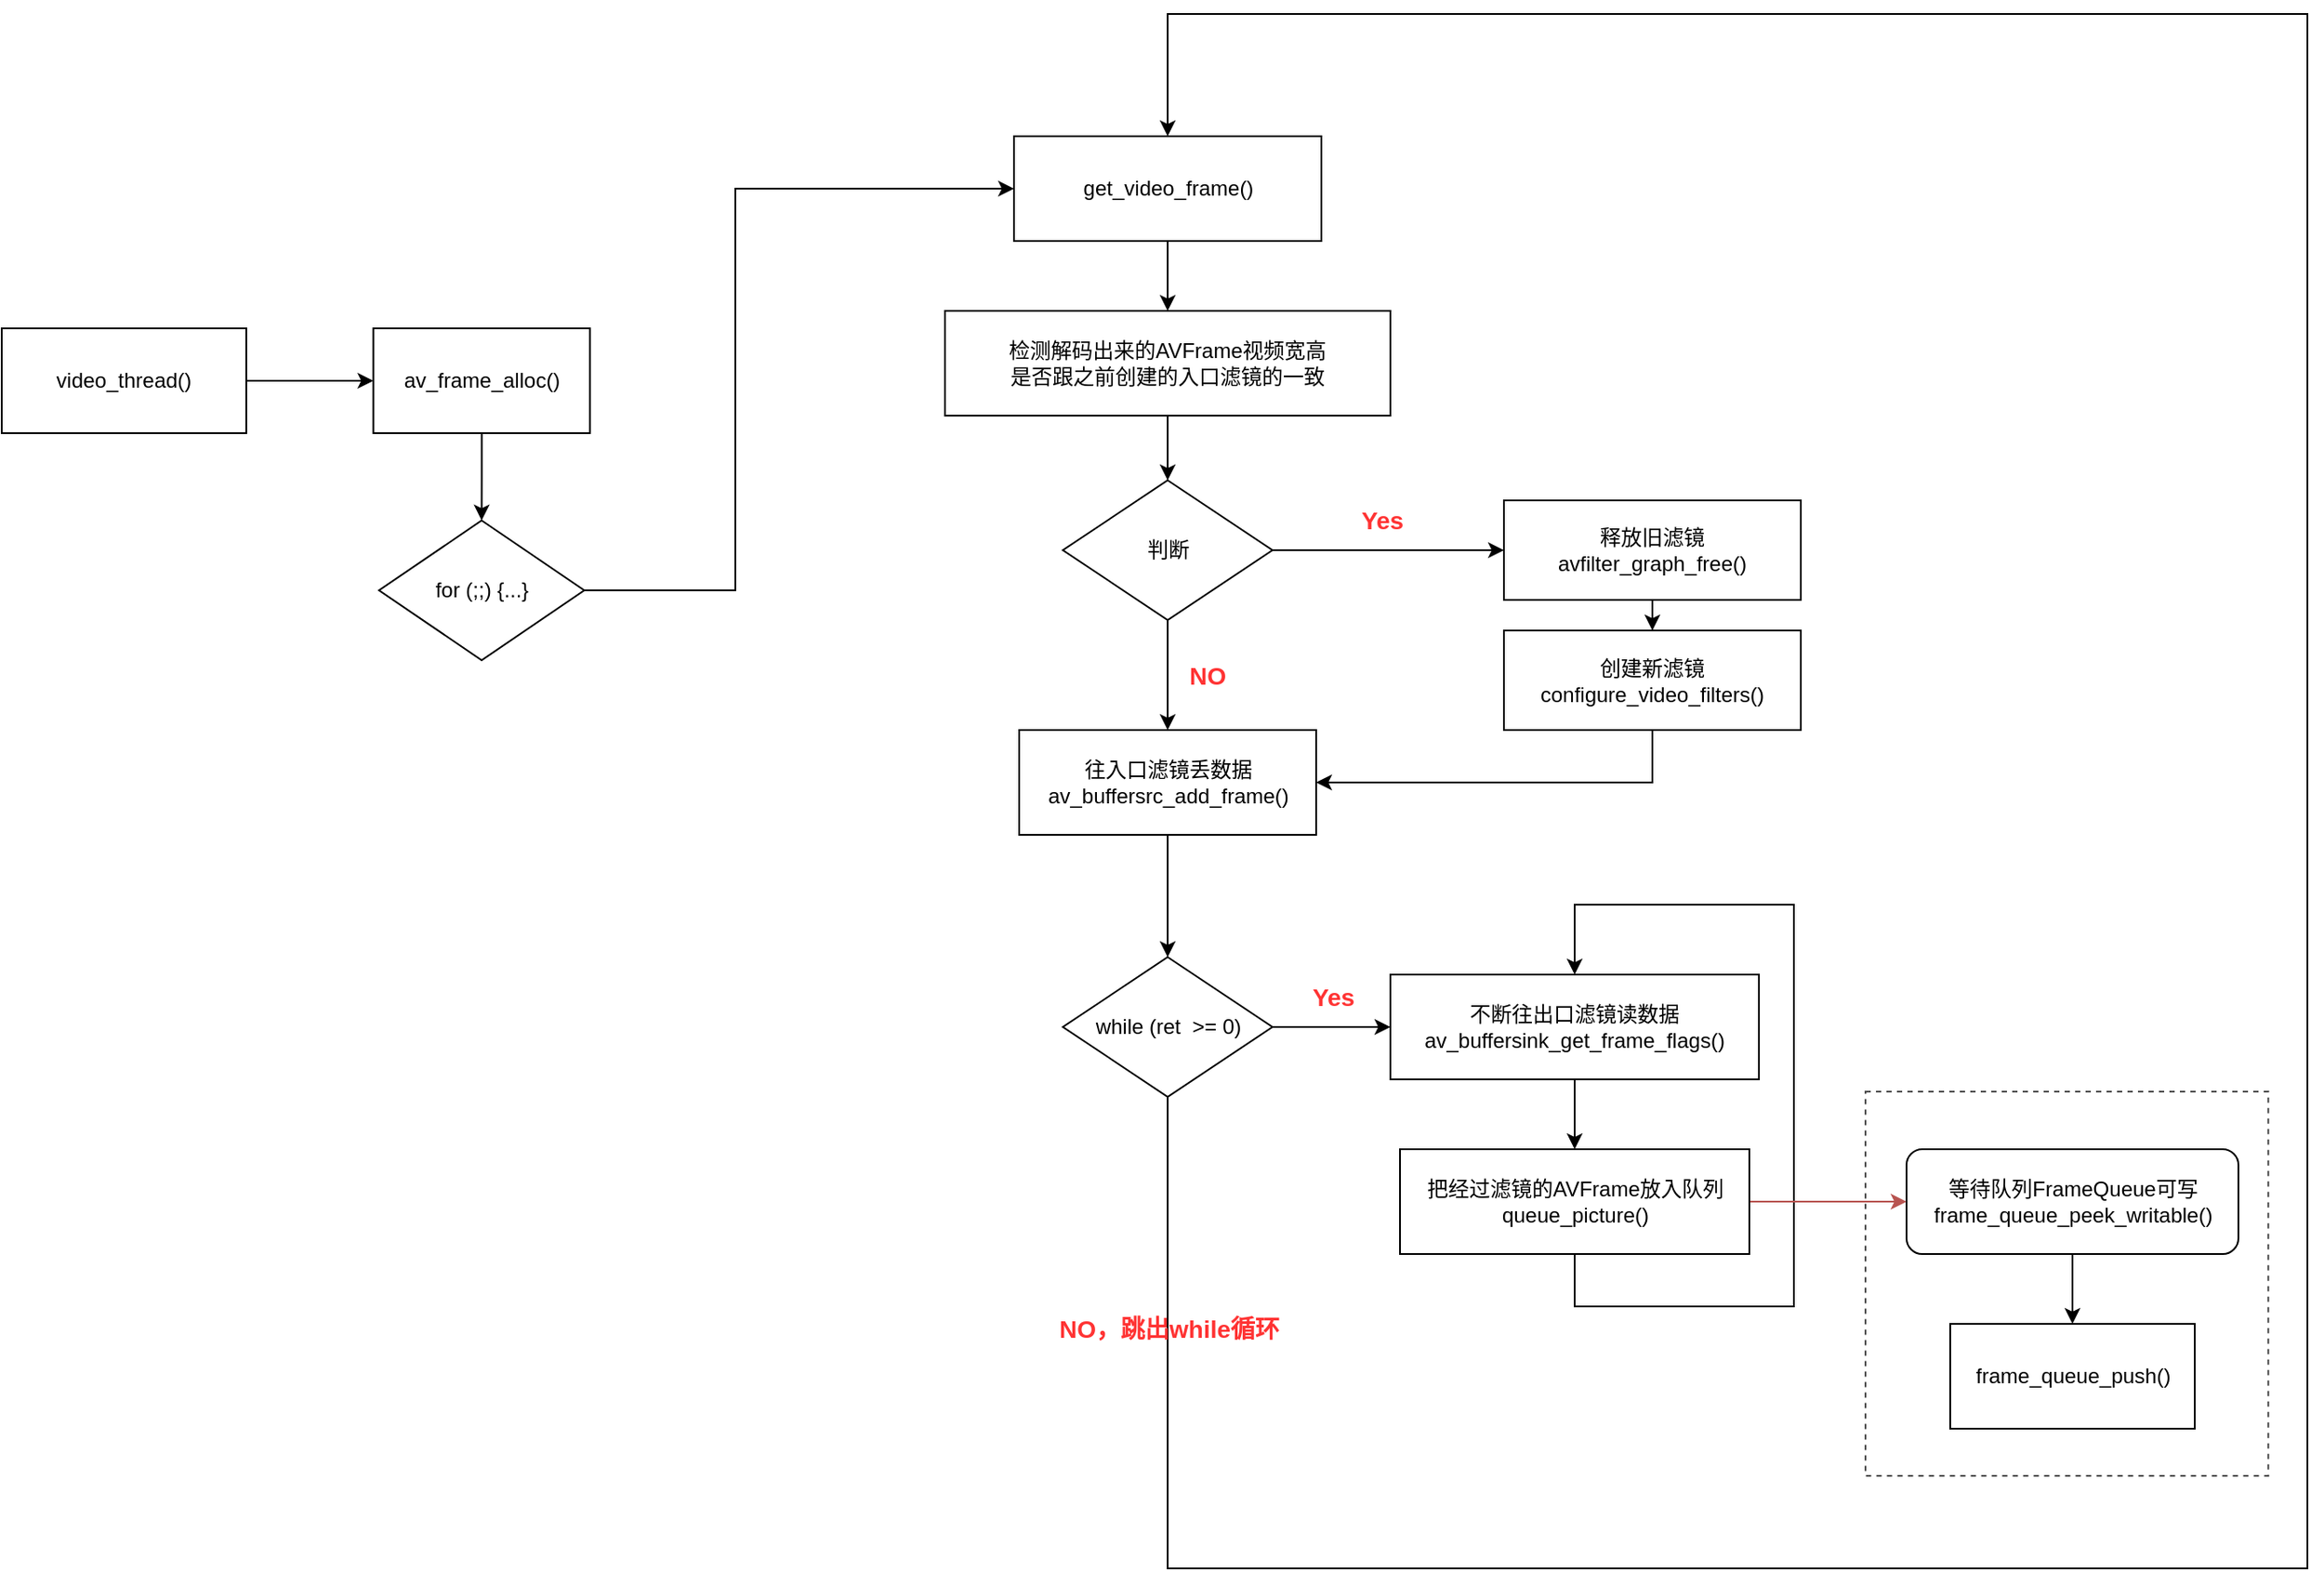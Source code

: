 <mxfile version="20.2.3" type="device"><diagram id="CCSkUD4YMc4SreTmyc2y" name="第 1 页"><mxGraphModel dx="1421" dy="864" grid="1" gridSize="10" guides="1" tooltips="1" connect="1" arrows="1" fold="1" page="1" pageScale="1" pageWidth="827" pageHeight="1169" background="none" math="0" shadow="0"><root><mxCell id="0"/><mxCell id="1" parent="0"/><mxCell id="bE8TXGWHTlNMCQAAbQID-48" value="" style="verticalLabelPosition=bottom;verticalAlign=top;shape=mxgraph.basic.rect;fillColor2=none;strokeWidth=1;size=20;indent=5;html=1;labelBackgroundColor=none;dashed=1;strokeColor=#4D4D4D;shadow=0;fillColor=none;" parent="1" vertex="1"><mxGeometry x="1157" y="717" width="230.63" height="220" as="geometry"/></mxCell><mxCell id="bE8TXGWHTlNMCQAAbQID-1" value="" style="edgeStyle=orthogonalEdgeStyle;rounded=0;orthogonalLoop=1;jettySize=auto;html=1;fontSize=12;" parent="1" source="bE8TXGWHTlNMCQAAbQID-2" target="bE8TXGWHTlNMCQAAbQID-4" edge="1"><mxGeometry relative="1" as="geometry"/></mxCell><mxCell id="bE8TXGWHTlNMCQAAbQID-2" value="video_thread()" style="rounded=0;whiteSpace=wrap;html=1;" parent="1" vertex="1"><mxGeometry x="90" y="280" width="140" height="60" as="geometry"/></mxCell><mxCell id="bE8TXGWHTlNMCQAAbQID-3" value="" style="edgeStyle=orthogonalEdgeStyle;rounded=0;orthogonalLoop=1;jettySize=auto;html=1;fontSize=12;" parent="1" source="bE8TXGWHTlNMCQAAbQID-4" target="bE8TXGWHTlNMCQAAbQID-20" edge="1"><mxGeometry relative="1" as="geometry"/></mxCell><mxCell id="bE8TXGWHTlNMCQAAbQID-4" value="av_frame_alloc()" style="rounded=0;whiteSpace=wrap;html=1;" parent="1" vertex="1"><mxGeometry x="302.75" y="280" width="124" height="60" as="geometry"/></mxCell><mxCell id="bE8TXGWHTlNMCQAAbQID-5" value="" style="edgeStyle=orthogonalEdgeStyle;rounded=0;orthogonalLoop=1;jettySize=auto;html=1;fontSize=12;" parent="1" source="bE8TXGWHTlNMCQAAbQID-6" target="bE8TXGWHTlNMCQAAbQID-9" edge="1"><mxGeometry relative="1" as="geometry"/></mxCell><mxCell id="bE8TXGWHTlNMCQAAbQID-6" value="检测解码出来的AVFrame视频宽高&lt;br&gt;是否跟之前创建的入口滤镜的一致" style="rounded=0;whiteSpace=wrap;html=1;" parent="1" vertex="1"><mxGeometry x="630" y="270" width="255" height="60" as="geometry"/></mxCell><mxCell id="bE8TXGWHTlNMCQAAbQID-7" value="" style="edgeStyle=orthogonalEdgeStyle;rounded=0;orthogonalLoop=1;jettySize=auto;html=1;fontSize=12;" parent="1" source="bE8TXGWHTlNMCQAAbQID-9" target="bE8TXGWHTlNMCQAAbQID-13" edge="1"><mxGeometry relative="1" as="geometry"/></mxCell><mxCell id="bE8TXGWHTlNMCQAAbQID-9" value="判断" style="rhombus;whiteSpace=wrap;html=1;" parent="1" vertex="1"><mxGeometry x="697.5" y="367" width="120" height="80" as="geometry"/></mxCell><mxCell id="bE8TXGWHTlNMCQAAbQID-37" value="" style="edgeStyle=orthogonalEdgeStyle;rounded=0;orthogonalLoop=1;jettySize=auto;html=1;" parent="1" source="bE8TXGWHTlNMCQAAbQID-11" target="bE8TXGWHTlNMCQAAbQID-33" edge="1"><mxGeometry relative="1" as="geometry"/></mxCell><mxCell id="bE8TXGWHTlNMCQAAbQID-11" value="释放旧滤镜&lt;br&gt;avfilter_graph_free()" style="rounded=0;whiteSpace=wrap;html=1;" parent="1" vertex="1"><mxGeometry x="950" y="378.5" width="170" height="57" as="geometry"/></mxCell><mxCell id="bE8TXGWHTlNMCQAAbQID-12" style="edgeStyle=orthogonalEdgeStyle;rounded=0;orthogonalLoop=1;jettySize=auto;html=1;fontSize=16;" parent="1" source="bE8TXGWHTlNMCQAAbQID-13" target="bE8TXGWHTlNMCQAAbQID-29" edge="1"><mxGeometry relative="1" as="geometry"/></mxCell><mxCell id="bE8TXGWHTlNMCQAAbQID-13" value="往入口滤镜丢数据&lt;br&gt;av_buffersrc_add_frame()" style="rounded=0;whiteSpace=wrap;html=1;" parent="1" vertex="1"><mxGeometry x="672.5" y="510" width="170" height="60" as="geometry"/></mxCell><mxCell id="bE8TXGWHTlNMCQAAbQID-42" value="" style="edgeStyle=orthogonalEdgeStyle;rounded=0;orthogonalLoop=1;jettySize=auto;html=1;" parent="1" source="bE8TXGWHTlNMCQAAbQID-15" target="bE8TXGWHTlNMCQAAbQID-39" edge="1"><mxGeometry relative="1" as="geometry"/></mxCell><mxCell id="bE8TXGWHTlNMCQAAbQID-15" value="不断往出口滤镜读数据&lt;br&gt;av_buffersink_get_frame_flags()" style="rounded=0;whiteSpace=wrap;html=1;" parent="1" vertex="1"><mxGeometry x="885" y="650" width="211" height="60" as="geometry"/></mxCell><mxCell id="bE8TXGWHTlNMCQAAbQID-17" value="frame_queue_push()" style="rounded=0;whiteSpace=wrap;html=1;" parent="1" vertex="1"><mxGeometry x="1205.5" y="850" width="140" height="60" as="geometry"/></mxCell><mxCell id="bE8TXGWHTlNMCQAAbQID-18" value="" style="edgeStyle=orthogonalEdgeStyle;rounded=0;orthogonalLoop=1;jettySize=auto;html=1;fontSize=12;" parent="1" source="bE8TXGWHTlNMCQAAbQID-19" target="bE8TXGWHTlNMCQAAbQID-6" edge="1"><mxGeometry relative="1" as="geometry"/></mxCell><mxCell id="bE8TXGWHTlNMCQAAbQID-19" value="get_video_frame()" style="rounded=0;whiteSpace=wrap;html=1;" parent="1" vertex="1"><mxGeometry x="669.5" y="170" width="176" height="60" as="geometry"/></mxCell><mxCell id="bE8TXGWHTlNMCQAAbQID-20" value="for (;;) {...}" style="rhombus;whiteSpace=wrap;html=1;" parent="1" vertex="1"><mxGeometry x="306" y="390" width="117.5" height="80" as="geometry"/></mxCell><mxCell id="bE8TXGWHTlNMCQAAbQID-22" value="" style="endArrow=classic;html=1;rounded=0;fontSize=12;exitX=1;exitY=0.5;exitDx=0;exitDy=0;entryX=0;entryY=0.5;entryDx=0;entryDy=0;" parent="1" source="bE8TXGWHTlNMCQAAbQID-20" target="bE8TXGWHTlNMCQAAbQID-19" edge="1"><mxGeometry width="50" height="50" relative="1" as="geometry"><mxPoint x="510" y="570" as="sourcePoint"/><mxPoint x="560" y="520" as="targetPoint"/><Array as="points"><mxPoint x="510" y="430"/><mxPoint x="510" y="200"/></Array></mxGeometry></mxCell><mxCell id="bE8TXGWHTlNMCQAAbQID-23" value="&lt;font style=&quot;font-size: 14px;&quot;&gt;Yes&lt;/font&gt;" style="text;strokeColor=none;fillColor=none;html=1;fontSize=24;fontStyle=1;verticalAlign=middle;align=center;fontColor=#FF3333;" parent="1" vertex="1"><mxGeometry x="830" y="367" width="100" height="40" as="geometry"/></mxCell><mxCell id="bE8TXGWHTlNMCQAAbQID-24" value="&lt;font style=&quot;font-size: 14px;&quot;&gt;NO&lt;/font&gt;" style="text;strokeColor=none;fillColor=none;html=1;fontSize=24;fontStyle=1;verticalAlign=middle;align=center;fontColor=#FF3333;" parent="1" vertex="1"><mxGeometry x="730" y="456" width="100" height="40" as="geometry"/></mxCell><mxCell id="bE8TXGWHTlNMCQAAbQID-46" value="" style="edgeStyle=orthogonalEdgeStyle;rounded=0;orthogonalLoop=1;jettySize=auto;html=1;" parent="1" source="bE8TXGWHTlNMCQAAbQID-26" target="bE8TXGWHTlNMCQAAbQID-17" edge="1"><mxGeometry relative="1" as="geometry"/></mxCell><mxCell id="bE8TXGWHTlNMCQAAbQID-26" value="等待队列FrameQueue可写&lt;br&gt;frame_queue_peek_writable()" style="rounded=1;whiteSpace=wrap;html=1;" parent="1" vertex="1"><mxGeometry x="1180.5" y="750" width="190" height="60" as="geometry"/></mxCell><mxCell id="bE8TXGWHTlNMCQAAbQID-27" style="edgeStyle=orthogonalEdgeStyle;rounded=0;orthogonalLoop=1;jettySize=auto;html=1;entryX=0;entryY=0.5;entryDx=0;entryDy=0;fontSize=16;" parent="1" source="bE8TXGWHTlNMCQAAbQID-29" target="bE8TXGWHTlNMCQAAbQID-15" edge="1"><mxGeometry relative="1" as="geometry"/></mxCell><mxCell id="bE8TXGWHTlNMCQAAbQID-28" style="edgeStyle=orthogonalEdgeStyle;rounded=0;orthogonalLoop=1;jettySize=auto;html=1;fontSize=16;entryX=0.5;entryY=0;entryDx=0;entryDy=0;" parent="1" source="bE8TXGWHTlNMCQAAbQID-29" target="bE8TXGWHTlNMCQAAbQID-19" edge="1"><mxGeometry relative="1" as="geometry"><mxPoint x="758" y="110" as="targetPoint"/><Array as="points"><mxPoint x="758" y="990"/><mxPoint x="1410" y="990"/><mxPoint x="1410" y="100"/><mxPoint x="758" y="100"/></Array></mxGeometry></mxCell><mxCell id="bE8TXGWHTlNMCQAAbQID-29" value="while (ret&amp;nbsp; &amp;gt;= 0)" style="rhombus;whiteSpace=wrap;html=1;" parent="1" vertex="1"><mxGeometry x="697.5" y="640" width="120" height="80" as="geometry"/></mxCell><mxCell id="bE8TXGWHTlNMCQAAbQID-31" value="&lt;font style=&quot;font-size: 14px;&quot;&gt;Yes&lt;/font&gt;" style="text;strokeColor=none;fillColor=none;html=1;fontSize=24;fontStyle=1;verticalAlign=middle;align=center;fontColor=#FF3333;" parent="1" vertex="1"><mxGeometry x="827" y="640" width="50" height="40" as="geometry"/></mxCell><mxCell id="bE8TXGWHTlNMCQAAbQID-32" value="&lt;font style=&quot;font-size: 14px;&quot;&gt;NO，跳出while循环&lt;/font&gt;" style="text;strokeColor=none;fillColor=none;html=1;fontSize=24;fontStyle=1;verticalAlign=middle;align=center;fontColor=#FF3333;" parent="1" vertex="1"><mxGeometry x="707.5" y="830" width="100" height="40" as="geometry"/></mxCell><mxCell id="bE8TXGWHTlNMCQAAbQID-38" style="edgeStyle=orthogonalEdgeStyle;rounded=0;orthogonalLoop=1;jettySize=auto;html=1;entryX=1;entryY=0.5;entryDx=0;entryDy=0;exitX=0.5;exitY=1;exitDx=0;exitDy=0;" parent="1" source="bE8TXGWHTlNMCQAAbQID-33" target="bE8TXGWHTlNMCQAAbQID-13" edge="1"><mxGeometry relative="1" as="geometry"/></mxCell><mxCell id="bE8TXGWHTlNMCQAAbQID-33" value="创建新滤镜&lt;br&gt;configure_video_filters()" style="rounded=0;whiteSpace=wrap;html=1;" parent="1" vertex="1"><mxGeometry x="950" y="453" width="170" height="57" as="geometry"/></mxCell><mxCell id="bE8TXGWHTlNMCQAAbQID-34" value="" style="endArrow=classic;html=1;rounded=0;exitX=1;exitY=0.5;exitDx=0;exitDy=0;entryX=0;entryY=0.5;entryDx=0;entryDy=0;" parent="1" source="bE8TXGWHTlNMCQAAbQID-9" target="bE8TXGWHTlNMCQAAbQID-11" edge="1"><mxGeometry width="50" height="50" relative="1" as="geometry"><mxPoint x="700" y="470" as="sourcePoint"/><mxPoint x="750" y="420" as="targetPoint"/></mxGeometry></mxCell><mxCell id="bE8TXGWHTlNMCQAAbQID-43" style="edgeStyle=orthogonalEdgeStyle;rounded=0;orthogonalLoop=1;jettySize=auto;html=1;entryX=0.5;entryY=0;entryDx=0;entryDy=0;" parent="1" source="bE8TXGWHTlNMCQAAbQID-39" target="bE8TXGWHTlNMCQAAbQID-15" edge="1"><mxGeometry relative="1" as="geometry"><Array as="points"><mxPoint x="991" y="840"/><mxPoint x="1116" y="840"/><mxPoint x="1116" y="610"/><mxPoint x="991" y="610"/></Array></mxGeometry></mxCell><mxCell id="bE8TXGWHTlNMCQAAbQID-45" style="edgeStyle=orthogonalEdgeStyle;rounded=0;orthogonalLoop=1;jettySize=auto;html=1;entryX=0;entryY=0.5;entryDx=0;entryDy=0;fillColor=#f8cecc;strokeColor=#b85450;" parent="1" source="bE8TXGWHTlNMCQAAbQID-39" target="bE8TXGWHTlNMCQAAbQID-26" edge="1"><mxGeometry relative="1" as="geometry"/></mxCell><mxCell id="bE8TXGWHTlNMCQAAbQID-39" value="把经过滤镜的AVFrame放入队列&lt;br&gt;queue_picture()" style="rounded=0;whiteSpace=wrap;html=1;" parent="1" vertex="1"><mxGeometry x="890.5" y="750" width="200" height="60" as="geometry"/></mxCell><mxCell id="bE8TXGWHTlNMCQAAbQID-44" style="edgeStyle=orthogonalEdgeStyle;rounded=0;orthogonalLoop=1;jettySize=auto;html=1;exitX=0.5;exitY=1;exitDx=0;exitDy=0;" parent="1" source="bE8TXGWHTlNMCQAAbQID-17" target="bE8TXGWHTlNMCQAAbQID-17" edge="1"><mxGeometry relative="1" as="geometry"/></mxCell></root></mxGraphModel></diagram></mxfile>